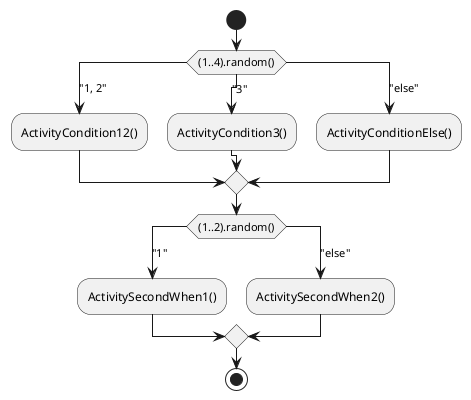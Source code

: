 @startuml
start
switch ((1..4).random())
case ("1, 2")
    :ActivityCondition12();
case ("3")
    :ActivityCondition3();
case ("else")
    :ActivityConditionElse();
endswitch
switch ((1..2).random())
case ("1")
    :ActivitySecondWhen1();
case ("else")
    :ActivitySecondWhen2();
endswitch
stop
@enduml
